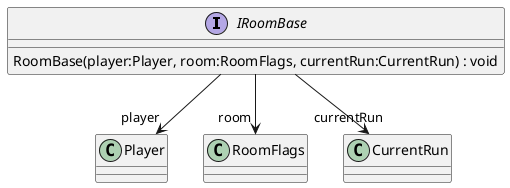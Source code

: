 @startuml
interface IRoomBase {
    RoomBase(player:Player, room:RoomFlags, currentRun:CurrentRun) : void
}
IRoomBase --> "player" Player
IRoomBase --> "room" RoomFlags
IRoomBase --> "currentRun" CurrentRun
@enduml
